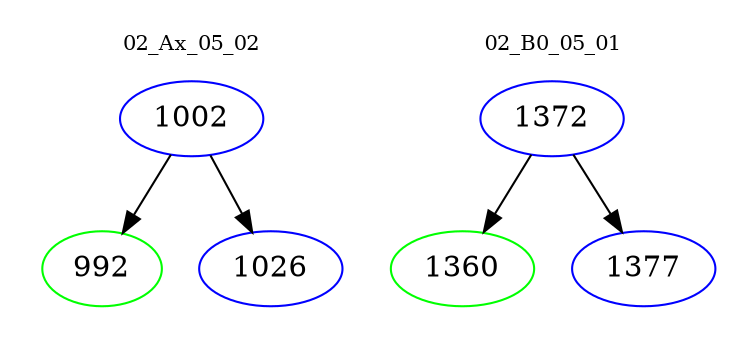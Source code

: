 digraph{
subgraph cluster_0 {
color = white
label = "02_Ax_05_02";
fontsize=10;
T0_1002 [label="1002", color="blue"]
T0_1002 -> T0_992 [color="black"]
T0_992 [label="992", color="green"]
T0_1002 -> T0_1026 [color="black"]
T0_1026 [label="1026", color="blue"]
}
subgraph cluster_1 {
color = white
label = "02_B0_05_01";
fontsize=10;
T1_1372 [label="1372", color="blue"]
T1_1372 -> T1_1360 [color="black"]
T1_1360 [label="1360", color="green"]
T1_1372 -> T1_1377 [color="black"]
T1_1377 [label="1377", color="blue"]
}
}

